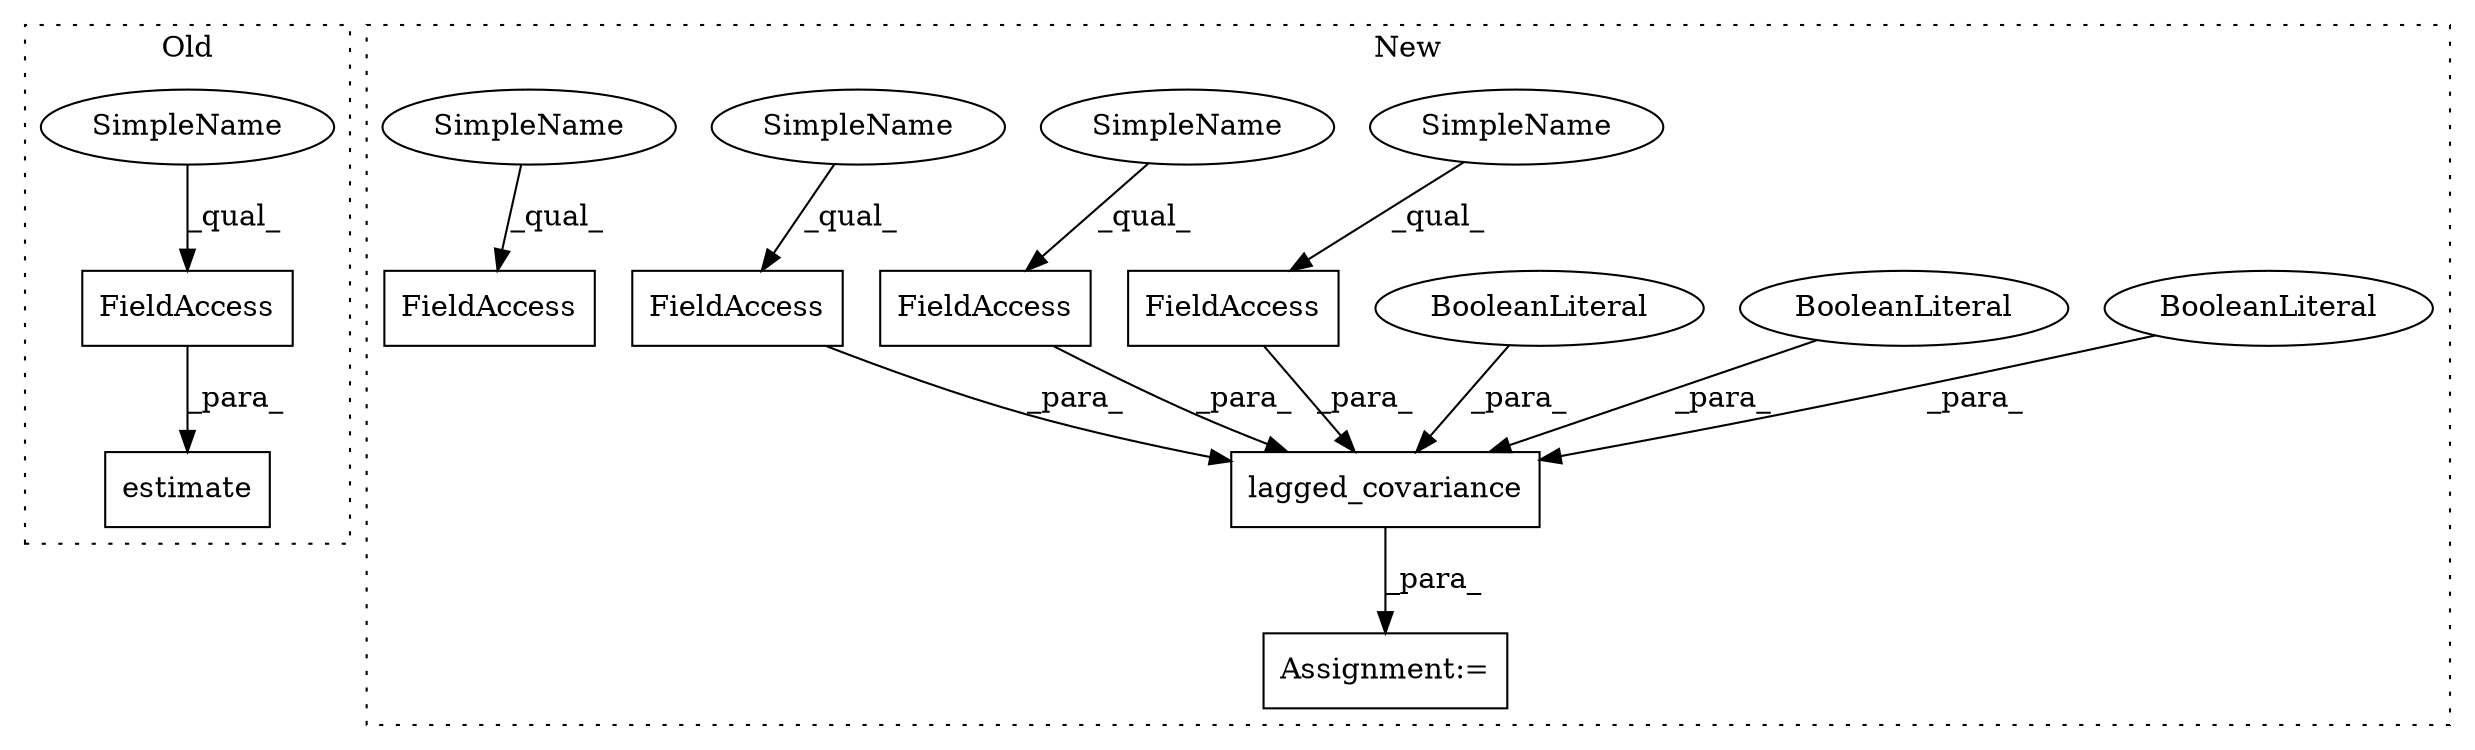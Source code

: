 digraph G {
subgraph cluster0 {
1 [label="estimate" a="32" s="9069,9093" l="9,1" shape="box"];
3 [label="FieldAccess" a="22" s="9078" l="15" shape="box"];
12 [label="SimpleName" a="42" s="9078" l="4" shape="ellipse"];
label = "Old";
style="dotted";
}
subgraph cluster1 {
2 [label="lagged_covariance" a="32" s="9826,9902" l="18,1" shape="box"];
4 [label="FieldAccess" a="22" s="9884" l="18" shape="box"];
5 [label="FieldAccess" a="22" s="9766" l="9" shape="box"];
6 [label="FieldAccess" a="22" s="9854" l="8" shape="box"];
7 [label="FieldAccess" a="22" s="9844" l="9" shape="box"];
8 [label="BooleanLiteral" a="9" s="9863" l="4" shape="ellipse"];
9 [label="BooleanLiteral" a="9" s="9873" l="4" shape="ellipse"];
10 [label="Assignment:=" a="7" s="9825" l="1" shape="box"];
11 [label="BooleanLiteral" a="9" s="9878" l="5" shape="ellipse"];
13 [label="SimpleName" a="42" s="9854" l="4" shape="ellipse"];
14 [label="SimpleName" a="42" s="9844" l="4" shape="ellipse"];
15 [label="SimpleName" a="42" s="9884" l="4" shape="ellipse"];
16 [label="SimpleName" a="42" s="9766" l="4" shape="ellipse"];
label = "New";
style="dotted";
}
2 -> 10 [label="_para_"];
3 -> 1 [label="_para_"];
4 -> 2 [label="_para_"];
6 -> 2 [label="_para_"];
7 -> 2 [label="_para_"];
8 -> 2 [label="_para_"];
9 -> 2 [label="_para_"];
11 -> 2 [label="_para_"];
12 -> 3 [label="_qual_"];
13 -> 6 [label="_qual_"];
14 -> 7 [label="_qual_"];
15 -> 4 [label="_qual_"];
16 -> 5 [label="_qual_"];
}